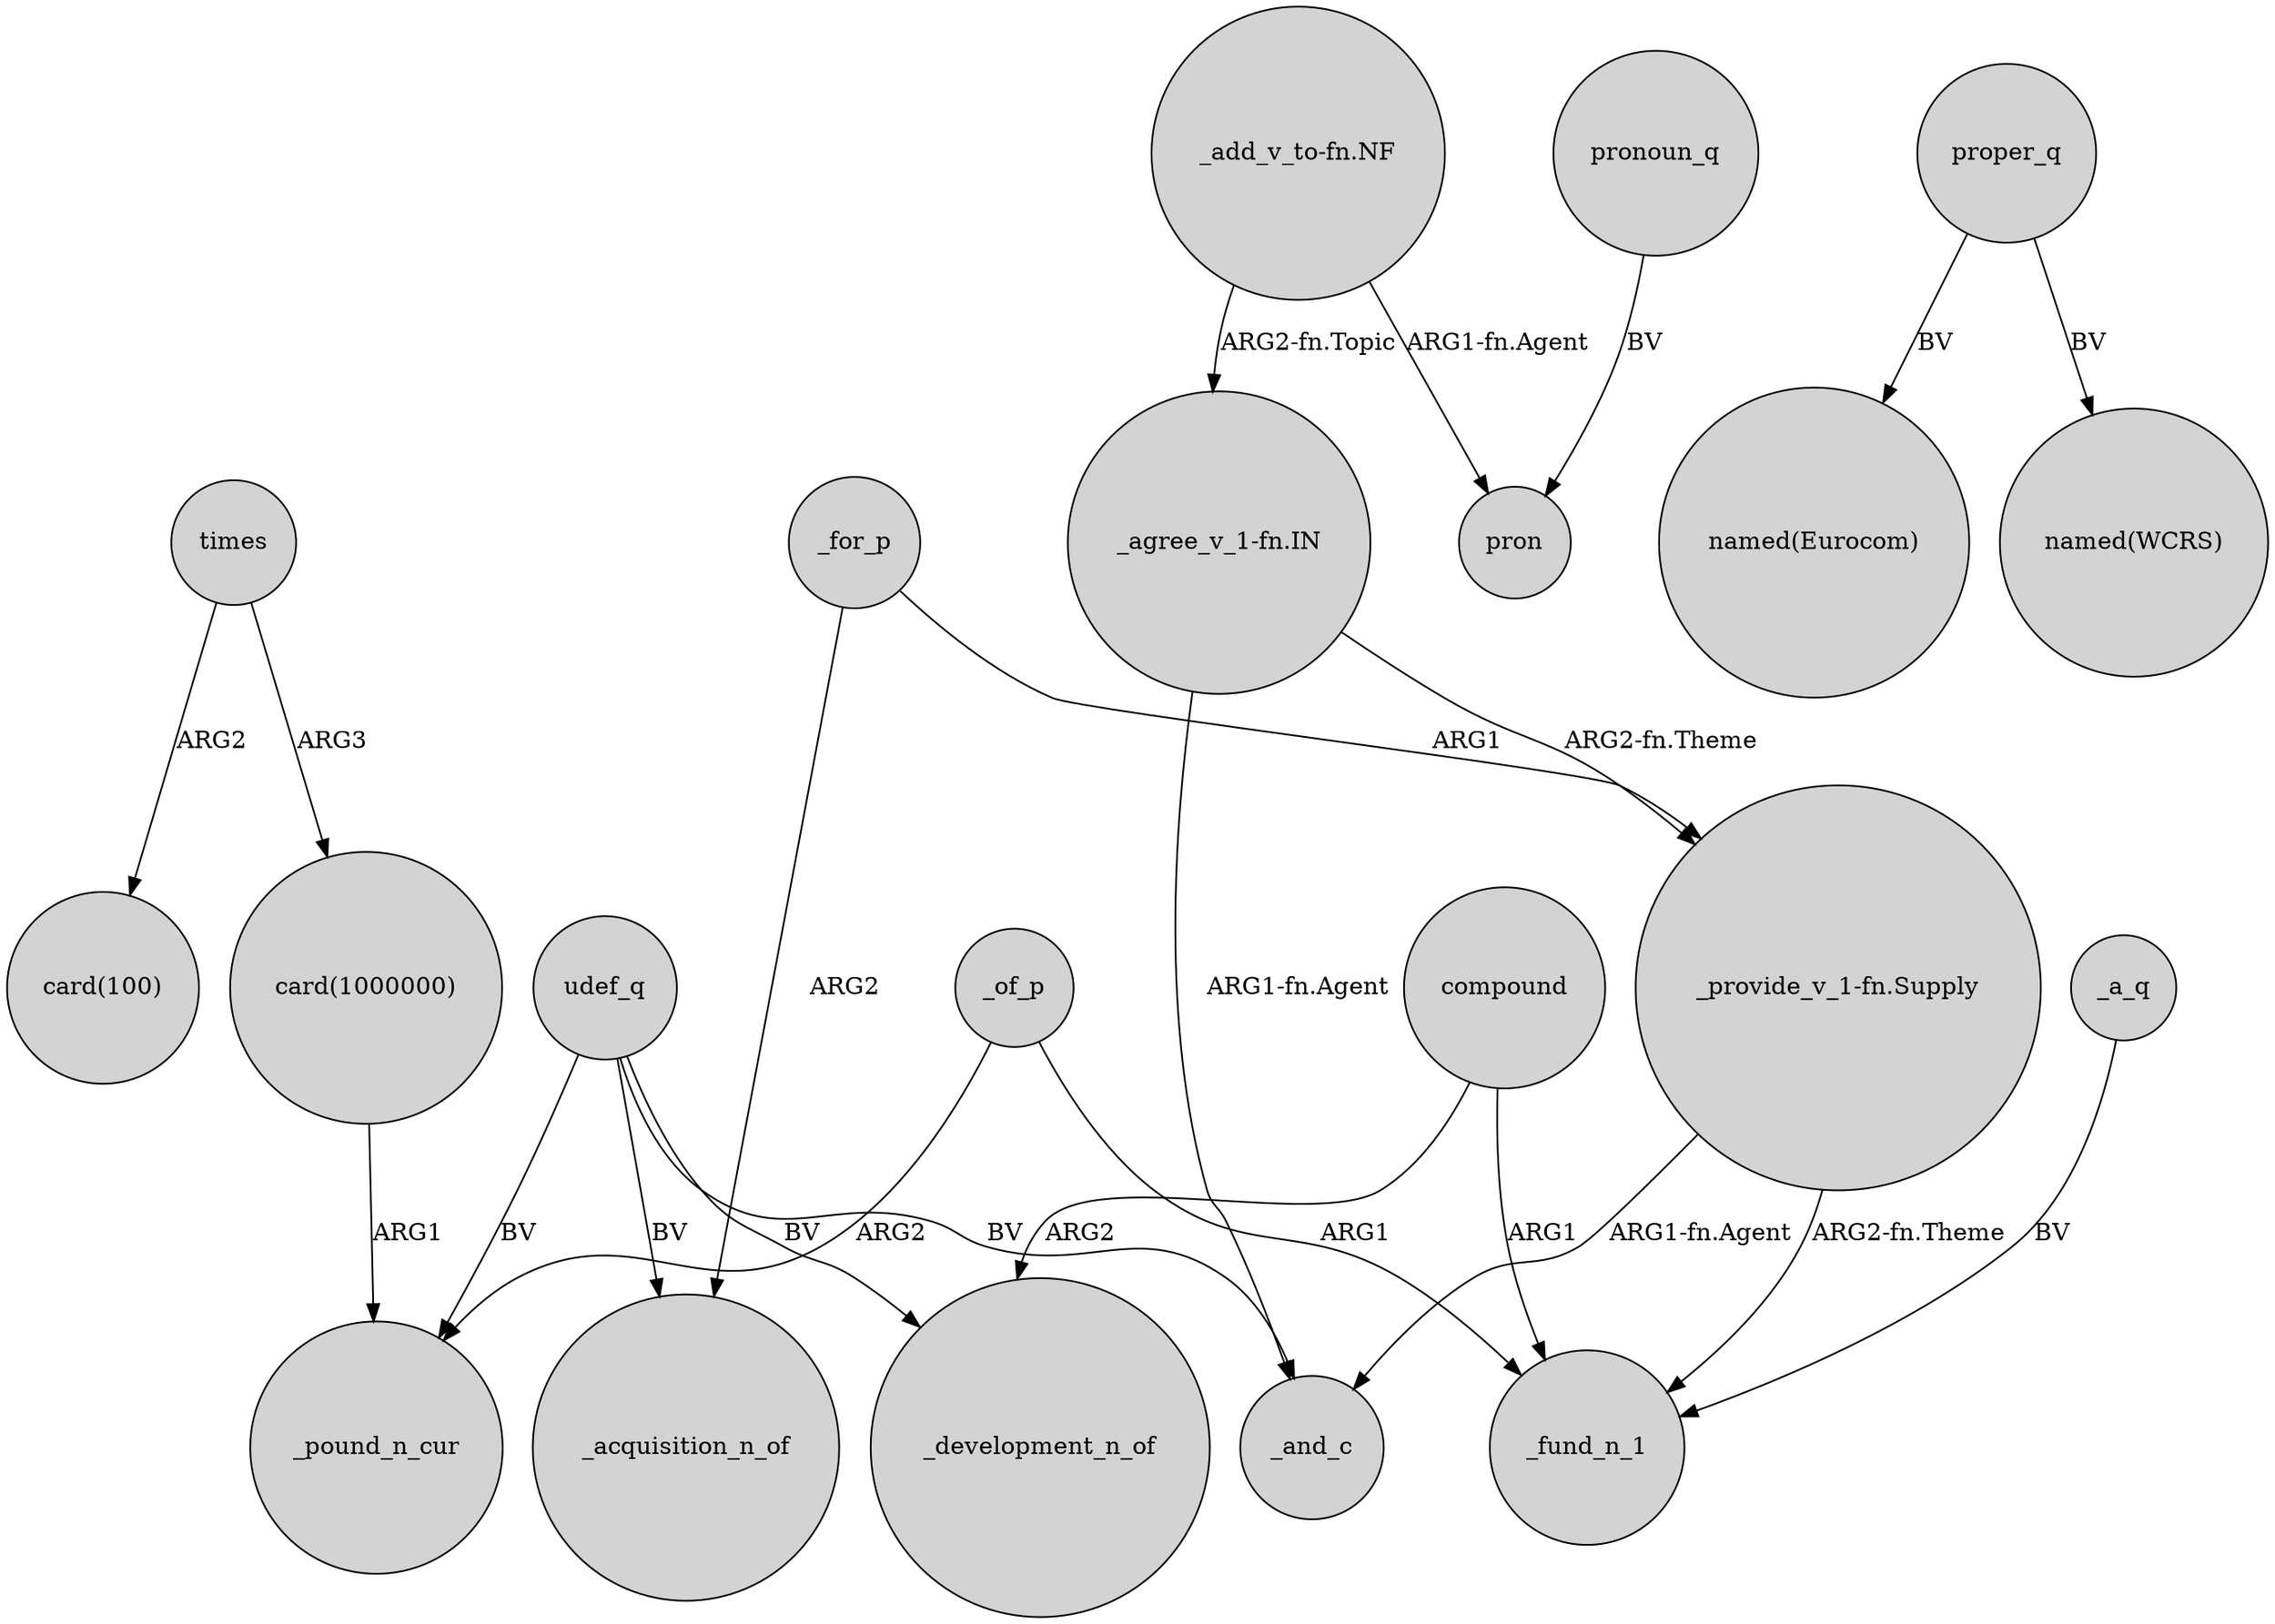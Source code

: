 digraph {
	node [shape=circle style=filled]
	compound -> _development_n_of [label=ARG2]
	times -> "card(100)" [label=ARG2]
	"card(1000000)" -> _pound_n_cur [label=ARG1]
	"_add_v_to-fn.NF" -> "_agree_v_1-fn.IN" [label="ARG2-fn.Topic"]
	proper_q -> "named(Eurocom)" [label=BV]
	_for_p -> _acquisition_n_of [label=ARG2]
	"_provide_v_1-fn.Supply" -> _and_c [label="ARG1-fn.Agent"]
	udef_q -> _pound_n_cur [label=BV]
	"_agree_v_1-fn.IN" -> _and_c [label="ARG1-fn.Agent"]
	"_provide_v_1-fn.Supply" -> _fund_n_1 [label="ARG2-fn.Theme"]
	_a_q -> _fund_n_1 [label=BV]
	pronoun_q -> pron [label=BV]
	_of_p -> _pound_n_cur [label=ARG2]
	udef_q -> _acquisition_n_of [label=BV]
	times -> "card(1000000)" [label=ARG3]
	proper_q -> "named(WCRS)" [label=BV]
	"_add_v_to-fn.NF" -> pron [label="ARG1-fn.Agent"]
	udef_q -> _development_n_of [label=BV]
	"_agree_v_1-fn.IN" -> "_provide_v_1-fn.Supply" [label="ARG2-fn.Theme"]
	_for_p -> "_provide_v_1-fn.Supply" [label=ARG1]
	_of_p -> _fund_n_1 [label=ARG1]
	udef_q -> _and_c [label=BV]
	compound -> _fund_n_1 [label=ARG1]
}
